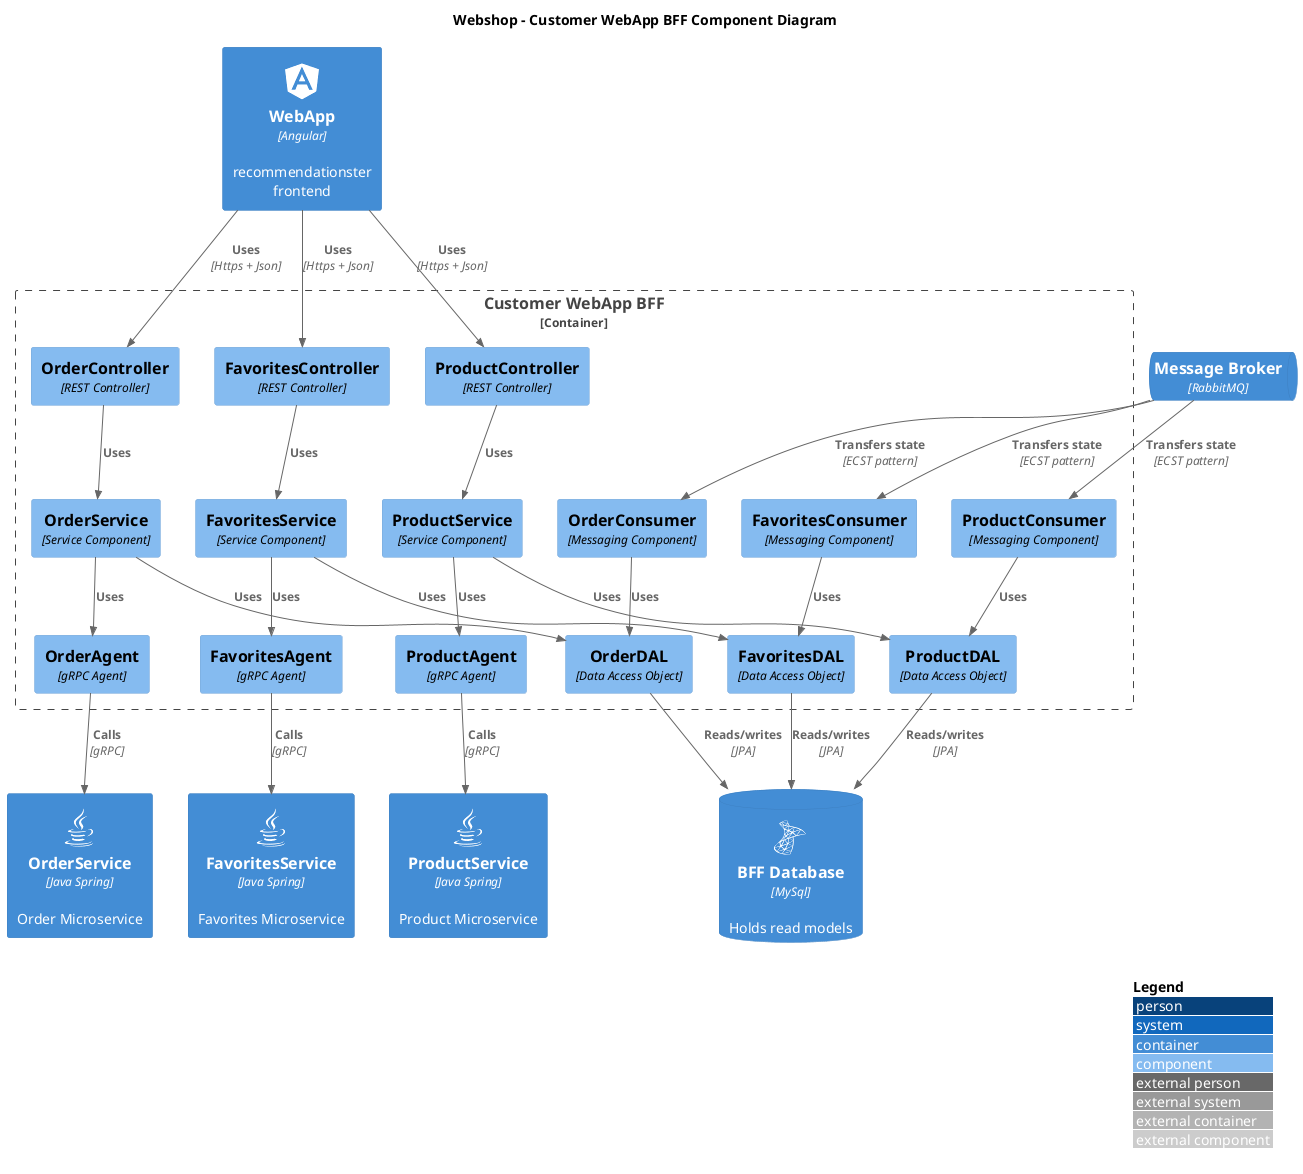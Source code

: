 @startuml C3_Uml
!include <C4/C4_Component>
!include <tupadr3/devicons/angular>
!include <tupadr3/devicons/dotnet>
!include <tupadr3/devicons/java>
!include <tupadr3/devicons/msql_server>
!include <cloudinsight/rabbitmq>

LAYOUT_WITH_LEGEND()

title Webshop - Customer WebApp BFF Component Diagram

Container(frontend, WebApp, Angular, recommendationster frontend, angular)

Container(productmicroservice, ProductService, Java Spring, Product Microservice, java)
Container(basketmicroservice, OrderService, Java Spring, Order Microservice, java)
Container(favoritesmicroservice, FavoritesService, Java Spring, Favorites Microservice, java)

ContainerDb(gatewaydb, BFF Database, MySql, Holds read models, msql_server)

ContainerQueue(queue, Message Broker, RabbitMQ)

Container_Boundary(gateway, "Customer WebApp BFF") {

    Component(productcontroller, ProductController, REST Controller)
    Component(ordercontroller, OrderController, REST Controller)
    Component(favoritescontroller, FavoritesController, REST Controller)

    Component(productservice, ProductService, Service Component)
    Component(orderservice, OrderService, Service Component)
    Component(favoritesservice, FavoritesService, Service Component)
    
    Component(productcomponent, ProductAgent, gRPC Agent)
    Component(ordercomponent, OrderAgent, gRPC Agent)
    Component(favoritescomponent, FavoritesAgent, gRPC Agent)
    
    Component(productdao, ProductDAL, Data Access Object)
    Component(orderdao, OrderDAL, Data Access Object)
    Component(favoritesdao, FavoritesDAL, Data Access Object)

    Component(productconsumer, ProductConsumer, Messaging Component)
    Component(orderconsumer, OrderConsumer, Messaging Component)
    Component(favoritesconsumer, FavoritesConsumer, Messaging Component)

    Rel(productcontroller, productservice, Uses)
    Rel(ordercontroller, orderservice, Uses)
    Rel(favoritescontroller, favoritesservice, Uses)
    
    Rel(productservice, productcomponent, Uses)
    Rel(orderservice, ordercomponent, Uses)
    Rel(favoritesservice, favoritescomponent, Uses)
    
    Rel(productservice, productdao, Uses)
    Rel(orderservice, orderdao, Uses)
    Rel(favoritesservice, favoritesdao, Uses)
    
    Rel(productconsumer, productdao, Uses)
    Rel(orderconsumer, orderdao, Uses)
    Rel(favoritesconsumer, favoritesdao, Uses)
    
}

Rel(frontend, productcontroller, Uses, Https + Json)
Rel(frontend, ordercontroller, Uses, Https + Json)
Rel(frontend, favoritescontroller, Uses, Https + Json)

Rel(productcomponent, productmicroservice, Calls, gRPC)
Rel(ordercomponent, basketmicroservice, Calls, gRPC)
Rel(favoritescomponent, favoritesmicroservice, Calls, gRPC)

Rel(productdao, gatewaydb, Reads/writes, JPA)
Rel(orderdao, gatewaydb, Reads/writes, JPA)
Rel(favoritesdao, gatewaydb, Reads/writes, JPA)

Rel(queue, productconsumer, Transfers state, ECST pattern)
Rel(queue, orderconsumer, Transfers state, ECST pattern)
Rel(queue, favoritesconsumer, Transfers state, ECST pattern)



@enduml
